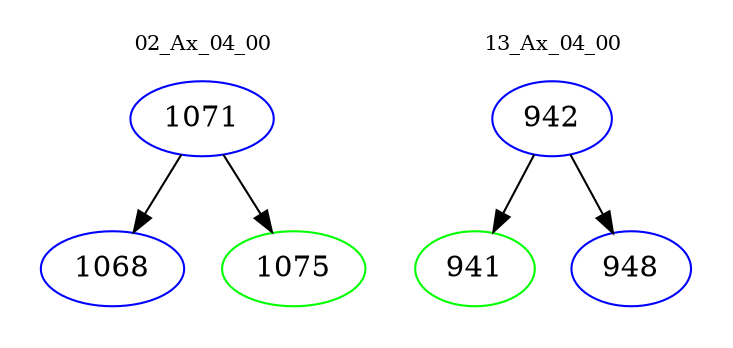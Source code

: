 digraph{
subgraph cluster_0 {
color = white
label = "02_Ax_04_00";
fontsize=10;
T0_1071 [label="1071", color="blue"]
T0_1071 -> T0_1068 [color="black"]
T0_1068 [label="1068", color="blue"]
T0_1071 -> T0_1075 [color="black"]
T0_1075 [label="1075", color="green"]
}
subgraph cluster_1 {
color = white
label = "13_Ax_04_00";
fontsize=10;
T1_942 [label="942", color="blue"]
T1_942 -> T1_941 [color="black"]
T1_941 [label="941", color="green"]
T1_942 -> T1_948 [color="black"]
T1_948 [label="948", color="blue"]
}
}
